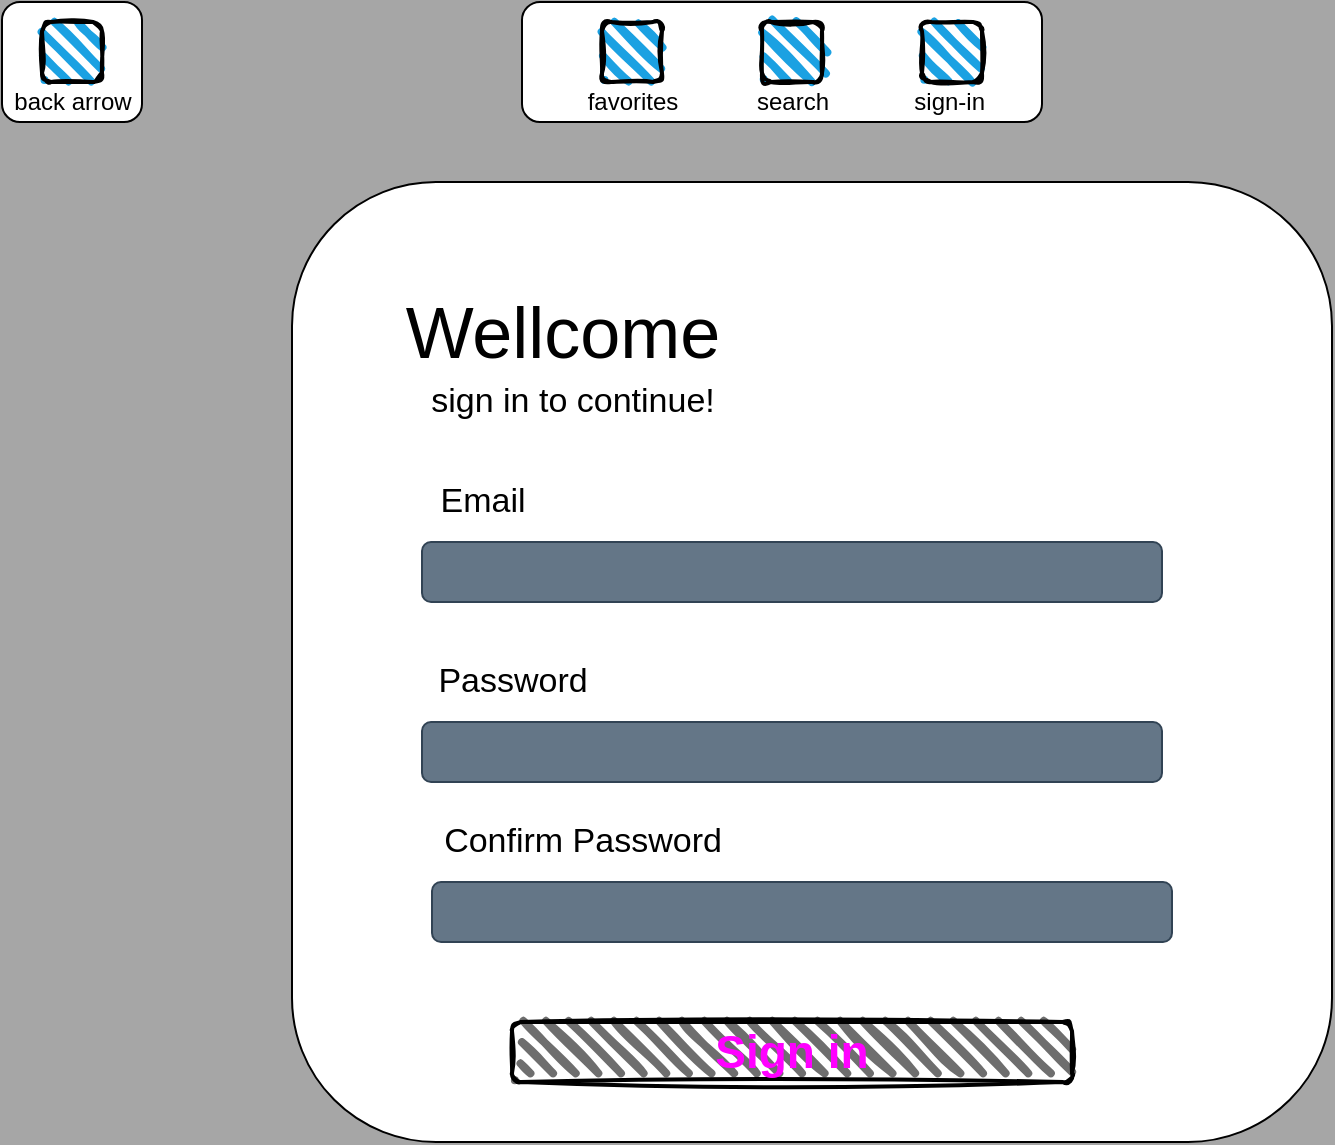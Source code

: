 <mxfile>
    <diagram id="-qSREV0Pq4ceYpicAGal" name="Page-1">
        <mxGraphModel dx="1100" dy="756" grid="1" gridSize="10" guides="1" tooltips="1" connect="1" arrows="1" fold="1" page="1" pageScale="1" pageWidth="850" pageHeight="1100" background="#A6A6A6" math="0" shadow="0">
            <root>
                <mxCell id="0"/>
                <mxCell id="1" parent="0"/>
                <mxCell id="114" value="" style="rounded=1;whiteSpace=wrap;html=1;" parent="1" vertex="1">
                    <mxGeometry x="280" y="20" width="260" height="60" as="geometry"/>
                </mxCell>
                <mxCell id="118" value="" style="rounded=1;whiteSpace=wrap;html=1;strokeWidth=2;fillWeight=4;hachureGap=8;hachureAngle=45;fillColor=#1ba1e2;sketch=1;" parent="1" vertex="1">
                    <mxGeometry x="320" y="30" width="30" height="30" as="geometry"/>
                </mxCell>
                <mxCell id="119" value="" style="rounded=1;whiteSpace=wrap;html=1;strokeWidth=2;fillWeight=4;hachureGap=8;hachureAngle=45;fillColor=#1ba1e2;sketch=1;" parent="1" vertex="1">
                    <mxGeometry x="480" y="30" width="30" height="30" as="geometry"/>
                </mxCell>
                <mxCell id="120" value="" style="rounded=1;whiteSpace=wrap;html=1;strokeWidth=2;fillWeight=4;hachureGap=8;hachureAngle=45;fillColor=#1ba1e2;sketch=1;" parent="1" vertex="1">
                    <mxGeometry x="400" y="30" width="30" height="30" as="geometry"/>
                </mxCell>
                <mxCell id="121" value="favorites" style="text;html=1;align=center;verticalAlign=middle;resizable=0;points=[];autosize=1;strokeColor=none;" parent="1" vertex="1">
                    <mxGeometry x="305" y="60" width="60" height="20" as="geometry"/>
                </mxCell>
                <mxCell id="122" value="search" style="text;html=1;align=center;verticalAlign=middle;resizable=0;points=[];autosize=1;strokeColor=none;" parent="1" vertex="1">
                    <mxGeometry x="390" y="60" width="50" height="20" as="geometry"/>
                </mxCell>
                <mxCell id="123" value="sign-in&amp;nbsp;" style="text;html=1;align=center;verticalAlign=middle;resizable=0;points=[];autosize=1;strokeColor=none;" parent="1" vertex="1">
                    <mxGeometry x="470" y="60" width="50" height="20" as="geometry"/>
                </mxCell>
                <mxCell id="141" value="" style="rounded=1;whiteSpace=wrap;html=1;" parent="1" vertex="1">
                    <mxGeometry x="20" y="20" width="70" height="60" as="geometry"/>
                </mxCell>
                <mxCell id="143" value="" style="rounded=1;whiteSpace=wrap;html=1;strokeWidth=2;fillWeight=4;hachureGap=8;hachureAngle=45;fillColor=#1ba1e2;sketch=1;" parent="1" vertex="1">
                    <mxGeometry x="40" y="30" width="30" height="30" as="geometry"/>
                </mxCell>
                <mxCell id="146" value="back arrow" style="text;html=1;align=center;verticalAlign=middle;resizable=0;points=[];autosize=1;strokeColor=none;" parent="1" vertex="1">
                    <mxGeometry x="20" y="60" width="70" height="20" as="geometry"/>
                </mxCell>
                <mxCell id="150" value="" style="rounded=1;whiteSpace=wrap;html=1;" parent="1" vertex="1">
                    <mxGeometry x="165" y="110" width="520" height="480" as="geometry"/>
                </mxCell>
                <mxCell id="151" value="&lt;font style=&quot;font-size: 36px&quot;&gt;Wellcome&lt;/font&gt;" style="text;html=1;align=center;verticalAlign=middle;resizable=0;points=[];autosize=1;strokeColor=none;" parent="1" vertex="1">
                    <mxGeometry x="215" y="170" width="170" height="30" as="geometry"/>
                </mxCell>
                <mxCell id="152" value="&lt;font style=&quot;font-size: 17px&quot;&gt;sign in to continue!&lt;/font&gt;" style="text;html=1;align=center;verticalAlign=middle;resizable=0;points=[];autosize=1;strokeColor=none;" parent="1" vertex="1">
                    <mxGeometry x="225" y="210" width="160" height="20" as="geometry"/>
                </mxCell>
                <mxCell id="153" value="" style="rounded=1;whiteSpace=wrap;html=1;fillColor=#647687;strokeColor=#314354;fontColor=#ffffff;" parent="1" vertex="1">
                    <mxGeometry x="230" y="290" width="370" height="30" as="geometry"/>
                </mxCell>
                <mxCell id="154" value="&lt;font style=&quot;font-size: 17px&quot;&gt;Email&lt;/font&gt;" style="text;html=1;align=center;verticalAlign=middle;resizable=0;points=[];autosize=1;strokeColor=none;" parent="1" vertex="1">
                    <mxGeometry x="230" y="260" width="60" height="20" as="geometry"/>
                </mxCell>
                <mxCell id="155" value="" style="rounded=1;whiteSpace=wrap;html=1;fillColor=#647687;strokeColor=#314354;fontColor=#ffffff;" parent="1" vertex="1">
                    <mxGeometry x="230" y="380" width="370" height="30" as="geometry"/>
                </mxCell>
                <mxCell id="156" value="&lt;font style=&quot;font-size: 17px&quot;&gt;Password&lt;/font&gt;" style="text;html=1;align=center;verticalAlign=middle;resizable=0;points=[];autosize=1;strokeColor=none;" parent="1" vertex="1">
                    <mxGeometry x="230" y="350" width="90" height="20" as="geometry"/>
                </mxCell>
                <mxCell id="159" value="&lt;font color=&quot;#ff00ff&quot; size=&quot;1&quot;&gt;&lt;b style=&quot;font-size: 23px&quot;&gt;Sign in&lt;/b&gt;&lt;/font&gt;" style="rounded=1;whiteSpace=wrap;html=1;strokeWidth=2;fillWeight=4;hachureGap=8;hachureAngle=45;sketch=1;fillColor=#6E6E6E;" parent="1" vertex="1">
                    <mxGeometry x="275" y="530" width="280" height="30" as="geometry"/>
                </mxCell>
                <mxCell id="165" value="" style="rounded=1;whiteSpace=wrap;html=1;fillColor=#647687;strokeColor=#314354;fontColor=#ffffff;" vertex="1" parent="1">
                    <mxGeometry x="235" y="460" width="370" height="30" as="geometry"/>
                </mxCell>
                <mxCell id="166" value="&lt;font style=&quot;font-size: 17px&quot;&gt;Confirm Password&lt;/font&gt;" style="text;html=1;align=center;verticalAlign=middle;resizable=0;points=[];autosize=1;strokeColor=none;" vertex="1" parent="1">
                    <mxGeometry x="235" y="430" width="150" height="20" as="geometry"/>
                </mxCell>
            </root>
        </mxGraphModel>
    </diagram>
</mxfile>